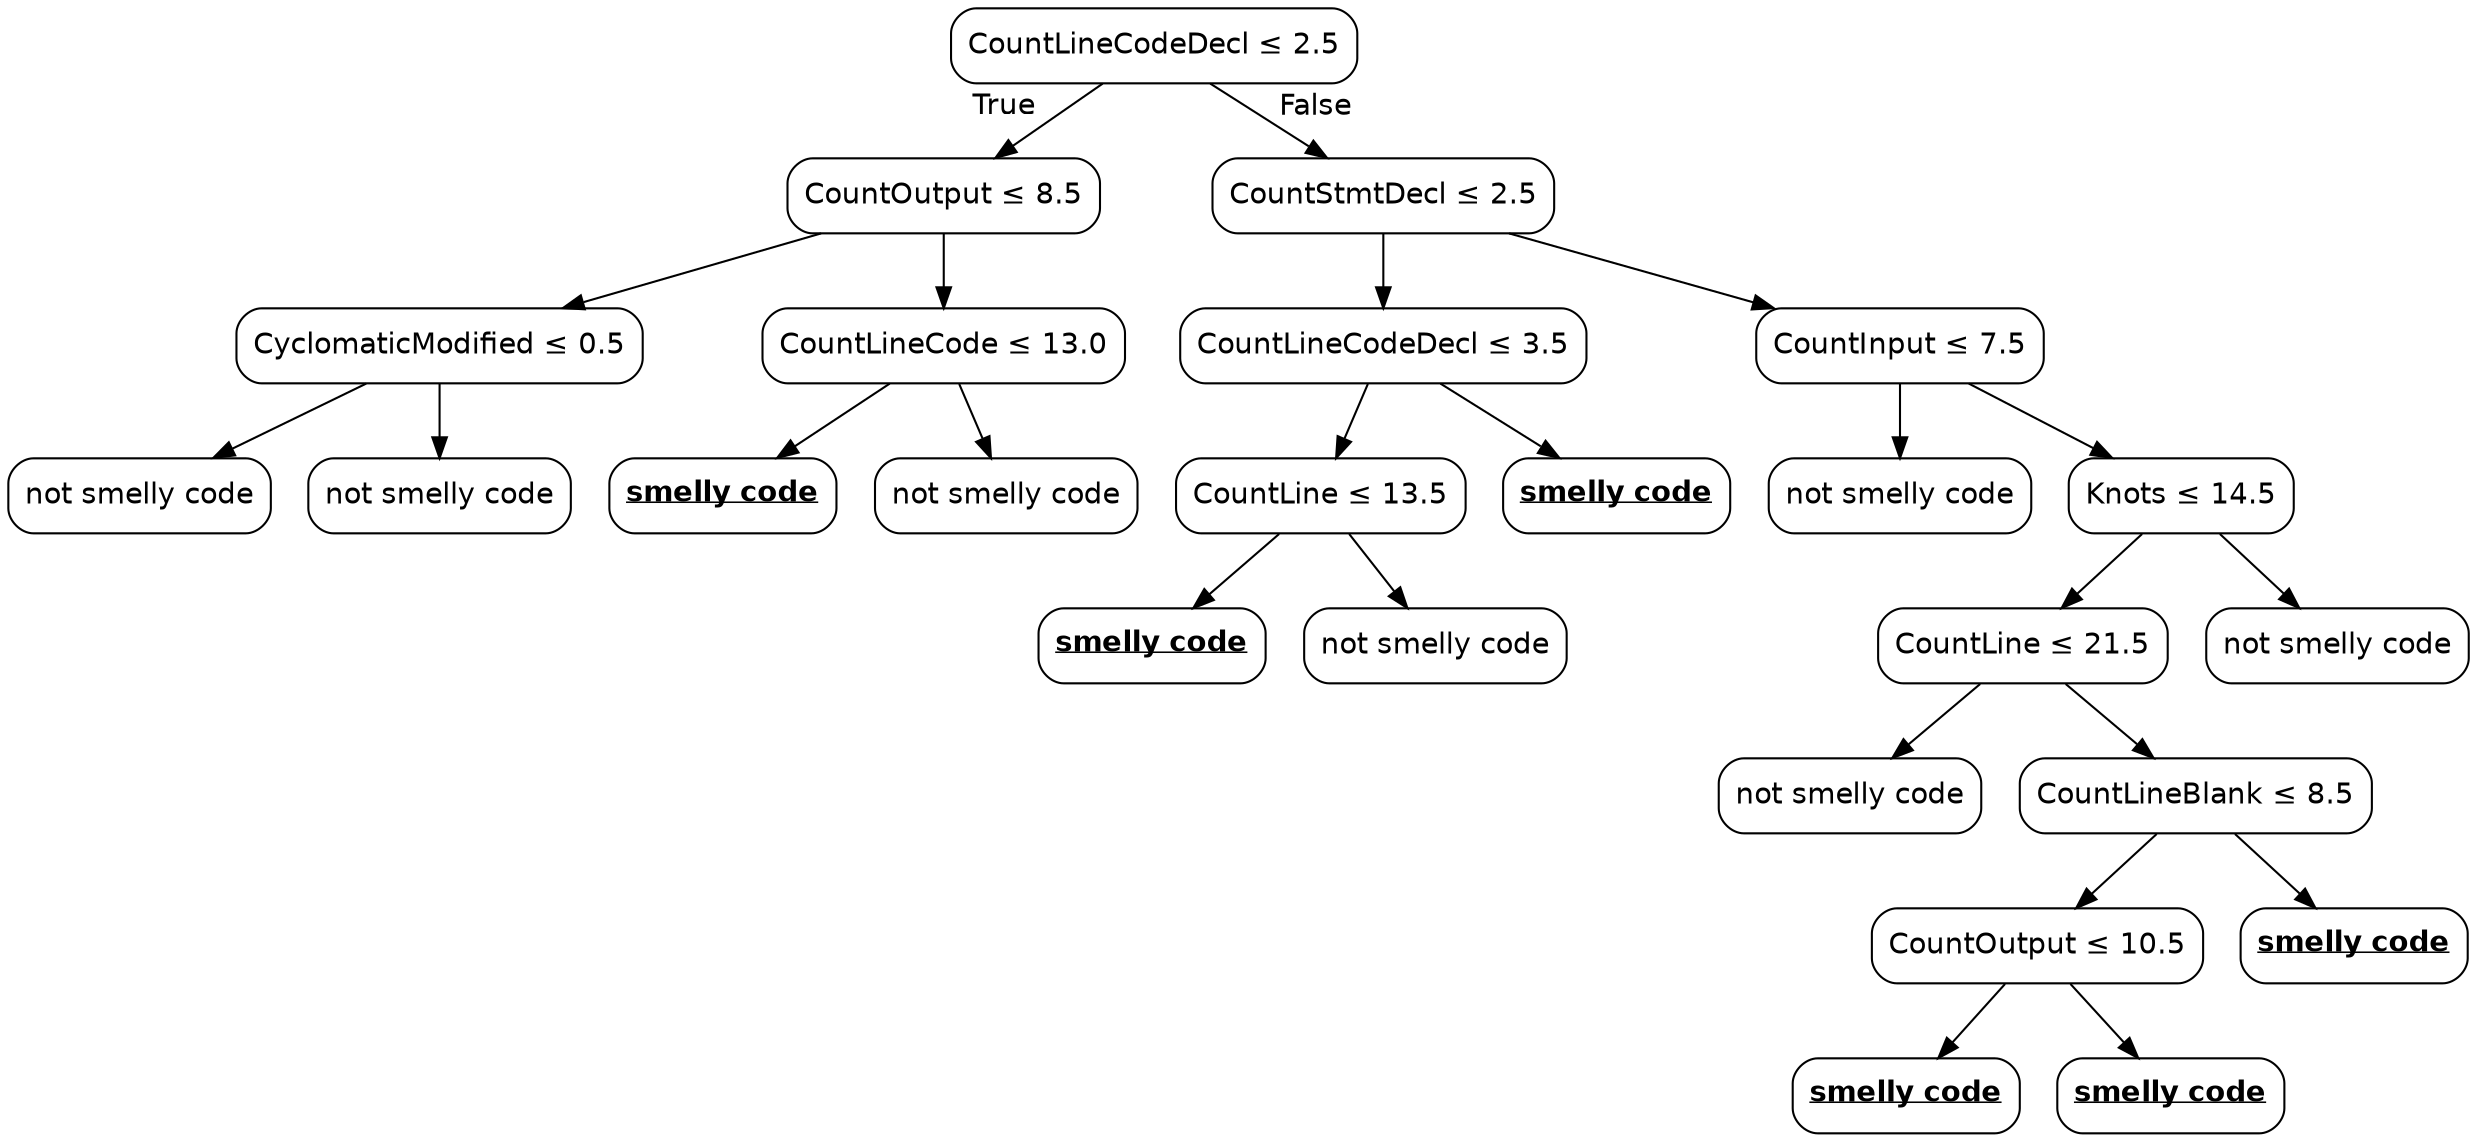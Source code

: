 digraph Tree {
node [color="black", fontname=helvetica, shape=box, style="rounded"];
edge [fontname=helvetica];
0 [label=<CountLineCodeDecl &le; 2.5>];
1 [label=<CountOutput &le; 8.5>];
0 -> 1  [headlabel="True", labelangle=45, labeldistance="2.5"];
13 [label=<CyclomaticModified &le; 0.5>];
1 -> 13;
19 [label=<not smelly code>];
13 -> 19;
20 [label=<not smelly code>];
13 -> 20;
14 [label=<CountLineCode &le; 13.0>];
1 -> 14;
15 [label=<<u><b>smelly code</b></u>>];
14 -> 15;
16 [label=<not smelly code>];
14 -> 16;
2 [label=<CountStmtDecl &le; 2.5>];
0 -> 2  [headlabel="False", labelangle="-45", labeldistance="2.5"];
3 [label=<CountLineCodeDecl &le; 3.5>];
2 -> 3;
7 [label=<CountLine &le; 13.5>];
3 -> 7;
9 [label=<<u><b>smelly code</b></u>>];
7 -> 9;
10 [label=<not smelly code>];
7 -> 10;
8 [label=<<u><b>smelly code</b></u>>];
3 -> 8;
4 [label=<CountInput &le; 7.5>];
2 -> 4;
5 [label=<not smelly code>];
4 -> 5;
6 [label=<Knots &le; 14.5>];
4 -> 6;
11 [label=<CountLine &le; 21.5>];
6 -> 11;
17 [label=<not smelly code>];
11 -> 17;
18 [label=<CountLineBlank &le; 8.5>];
11 -> 18;
21 [label=<CountOutput &le; 10.5>];
18 -> 21;
23 [label=<<u><b>smelly code</b></u>>];
21 -> 23;
24 [label=<<u><b>smelly code</b></u>>];
21 -> 24;
22 [label=<<u><b>smelly code</b></u>>];
18 -> 22;
12 [label=<not smelly code>];
6 -> 12;
}
